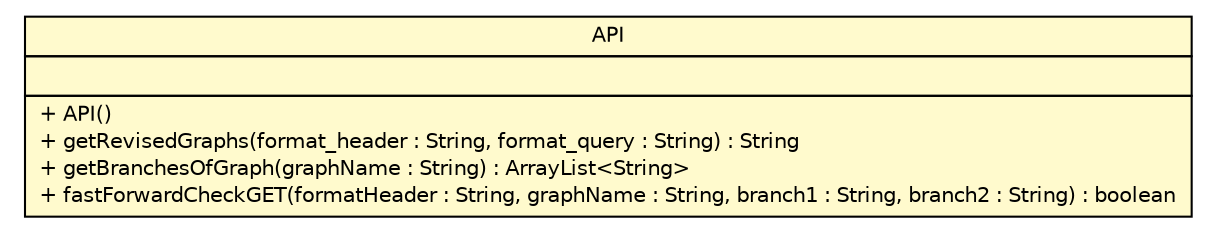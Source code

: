 #!/usr/local/bin/dot
#
# Class diagram 
# Generated by UMLGraph version R5_6-24-gf6e263 (http://www.umlgraph.org/)
#

digraph G {
	edge [fontname="Helvetica",fontsize=10,labelfontname="Helvetica",labelfontsize=10];
	node [fontname="Helvetica",fontsize=10,shape=plaintext];
	nodesep=0.25;
	ranksep=0.5;
	// de.tud.plt.r43ples.webservice.API
	c1087 [label=<<table title="de.tud.plt.r43ples.webservice.API" border="0" cellborder="1" cellspacing="0" cellpadding="2" port="p" bgcolor="lemonChiffon" href="./API.html">
		<tr><td><table border="0" cellspacing="0" cellpadding="1">
<tr><td align="center" balign="center"> API </td></tr>
		</table></td></tr>
		<tr><td><table border="0" cellspacing="0" cellpadding="1">
<tr><td align="left" balign="left">  </td></tr>
		</table></td></tr>
		<tr><td><table border="0" cellspacing="0" cellpadding="1">
<tr><td align="left" balign="left"> + API() </td></tr>
<tr><td align="left" balign="left"> + getRevisedGraphs(format_header : String, format_query : String) : String </td></tr>
<tr><td align="left" balign="left"> + getBranchesOfGraph(graphName : String) : ArrayList&lt;String&gt; </td></tr>
<tr><td align="left" balign="left"> + fastForwardCheckGET(formatHeader : String, graphName : String, branch1 : String, branch2 : String) : boolean </td></tr>
		</table></td></tr>
		</table>>, URL="./API.html", fontname="Helvetica", fontcolor="black", fontsize=10.0];
}

